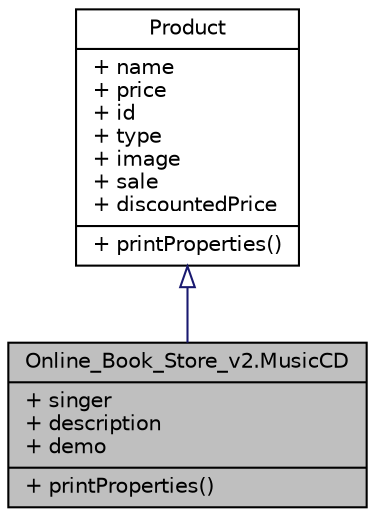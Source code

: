 digraph "Online_Book_Store_v2.MusicCD"
{
 // LATEX_PDF_SIZE
  edge [fontname="Helvetica",fontsize="10",labelfontname="Helvetica",labelfontsize="10"];
  node [fontname="Helvetica",fontsize="10",shape=record];
  Node1 [label="{Online_Book_Store_v2.MusicCD\n|+ singer\l+ description\l+ demo\l|+ printProperties()\l}",height=0.2,width=0.4,color="black", fillcolor="grey75", style="filled", fontcolor="black",tooltip="MusicCD Class"];
  Node2 -> Node1 [dir="back",color="midnightblue",fontsize="10",style="solid",arrowtail="onormal"];
  Node2 [label="{Product\n|+ name\l+ price\l+ id\l+ type\l+ image\l+ sale\l+ discountedPrice\l|+ printProperties()\l}",height=0.2,width=0.4,color="black", fillcolor="white", style="filled",URL="$class_online___book___store__v2_1_1_product.html",tooltip="Base class that contains all products properties"];
}
